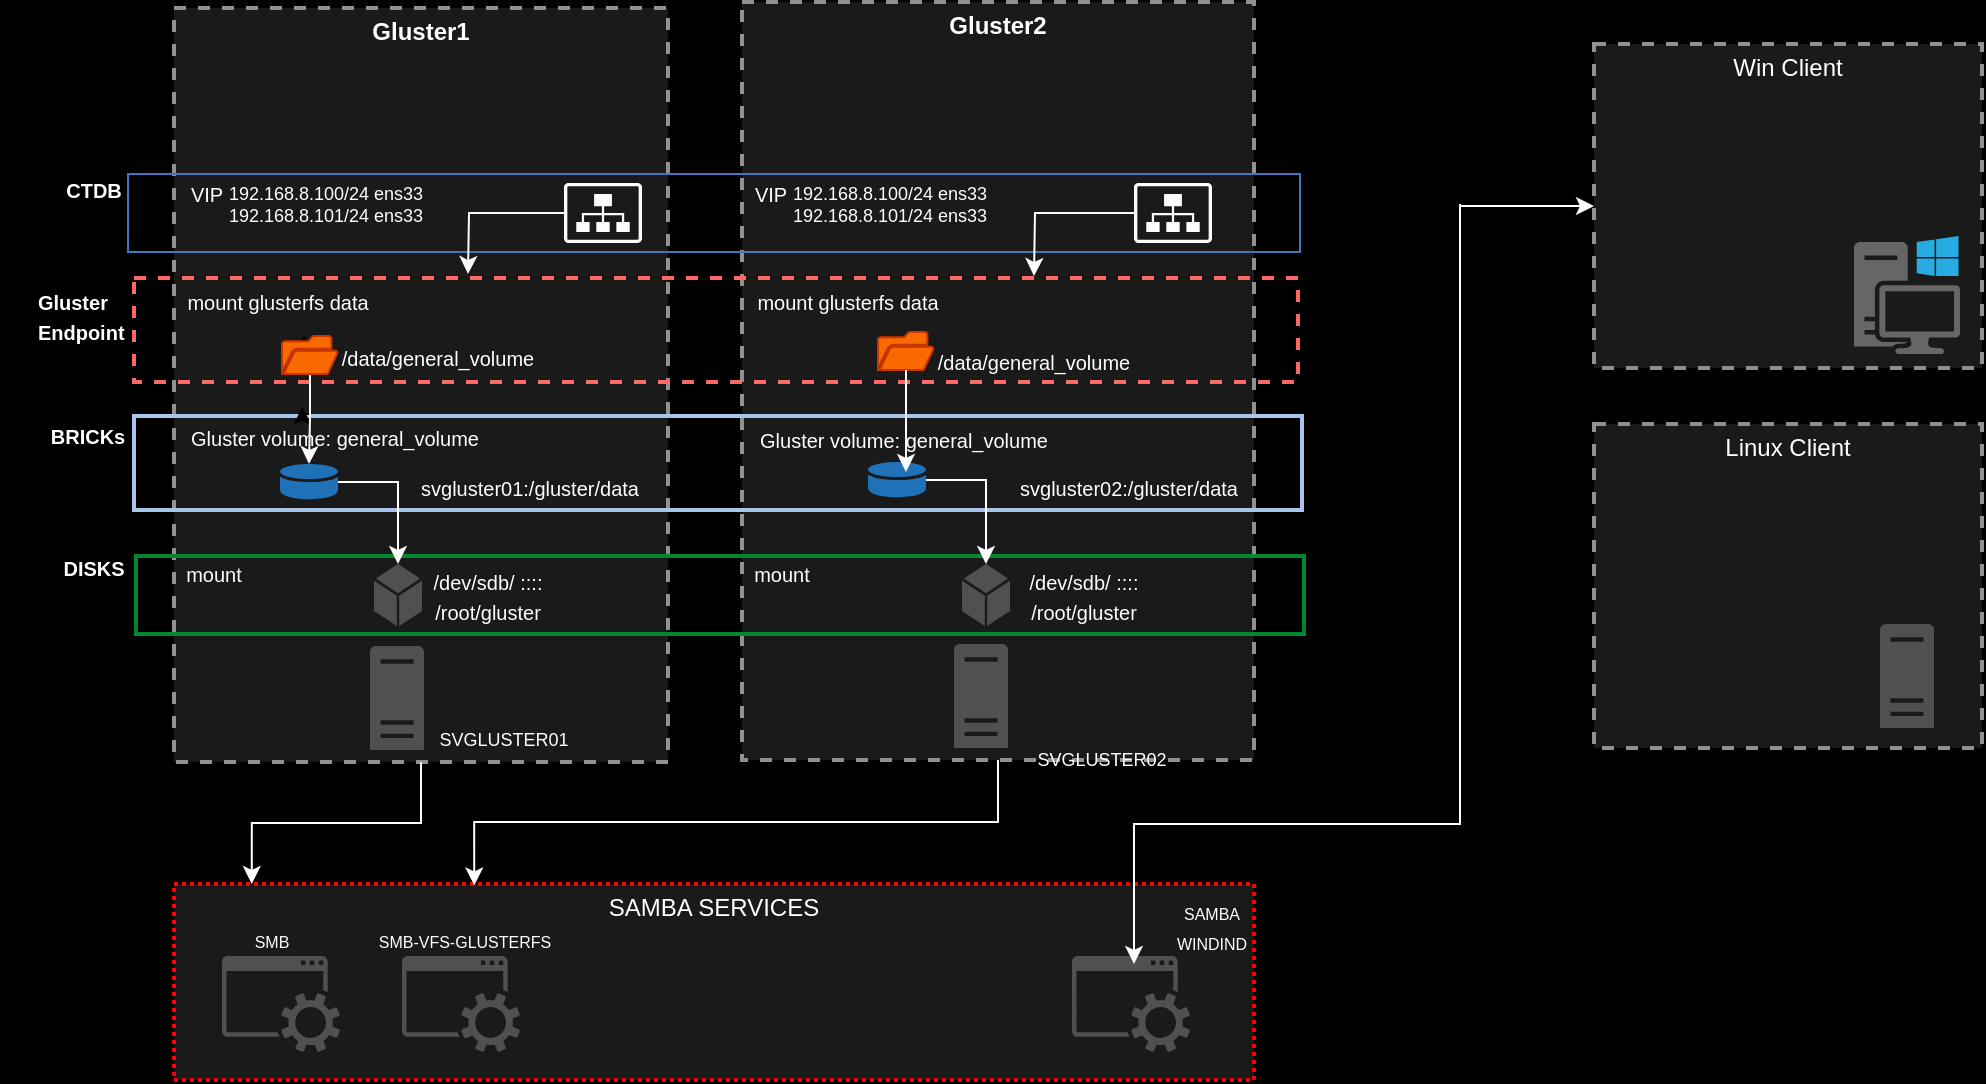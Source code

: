 <mxfile version="21.7.4" type="github">
  <diagram name="Page-1" id="EErB0_9Ms5p8q_dwDp6E">
    <mxGraphModel dx="699" dy="538" grid="0" gridSize="10" guides="1" tooltips="1" connect="1" arrows="1" fold="1" page="1" pageScale="1" pageWidth="1100" pageHeight="850" background="#000000" math="0" shadow="0">
      <root>
        <mxCell id="0" />
        <mxCell id="1" parent="0" />
        <mxCell id="-cRmm2bhOpHY67rZ3RoN-23" value="&lt;font color=&quot;#ffffff&quot;&gt;SAMBA SERVICES&lt;/font&gt;" style="fontStyle=0;verticalAlign=top;align=center;spacingTop=-2;fillColor=#1A1A1A;rounded=0;whiteSpace=wrap;html=1;strokeColor=#FF0000;strokeWidth=2;dashed=1;container=1;collapsible=0;expand=0;recursiveResize=0;dashPattern=1 1;" vertex="1" parent="1">
          <mxGeometry x="109" y="483" width="540" height="98" as="geometry" />
        </mxCell>
        <mxCell id="-cRmm2bhOpHY67rZ3RoN-22" value="" style="sketch=0;pointerEvents=1;shadow=0;dashed=0;html=1;strokeColor=none;fillColor=#505050;labelPosition=center;verticalLabelPosition=bottom;verticalAlign=top;outlineConnect=0;align=center;shape=mxgraph.office.concepts.service_application;" vertex="1" parent="-cRmm2bhOpHY67rZ3RoN-23">
          <mxGeometry x="24" y="36" width="59" height="48" as="geometry" />
        </mxCell>
        <mxCell id="-cRmm2bhOpHY67rZ3RoN-21" value="" style="sketch=0;pointerEvents=1;shadow=0;dashed=0;html=1;strokeColor=none;fillColor=#505050;labelPosition=center;verticalLabelPosition=bottom;verticalAlign=top;outlineConnect=0;align=center;shape=mxgraph.office.concepts.service_application;" vertex="1" parent="-cRmm2bhOpHY67rZ3RoN-23">
          <mxGeometry x="449" y="36" width="59" height="48" as="geometry" />
        </mxCell>
        <mxCell id="7mGdTCOJ7hVLghNPMvug-6" value="&lt;font color=&quot;#ffffff&quot;&gt;&lt;font style=&quot;font-size: 8px;&quot;&gt;SMB&lt;/font&gt;&lt;br&gt;&lt;/font&gt;" style="text;html=1;strokeColor=none;fillColor=none;align=center;verticalAlign=middle;whiteSpace=wrap;rounded=0;" parent="-cRmm2bhOpHY67rZ3RoN-23" vertex="1">
          <mxGeometry x="19" y="13" width="60" height="30" as="geometry" />
        </mxCell>
        <mxCell id="-cRmm2bhOpHY67rZ3RoN-30" value="&lt;font color=&quot;#ffffff&quot;&gt;&lt;font style=&quot;font-size: 8px;&quot;&gt;SAMBA WINDIND&lt;/font&gt;&lt;br&gt;&lt;/font&gt;" style="text;html=1;strokeColor=none;fillColor=none;align=center;verticalAlign=middle;whiteSpace=wrap;rounded=0;" vertex="1" parent="-cRmm2bhOpHY67rZ3RoN-23">
          <mxGeometry x="489" y="6" width="60" height="30" as="geometry" />
        </mxCell>
        <mxCell id="-cRmm2bhOpHY67rZ3RoN-31" value="" style="sketch=0;pointerEvents=1;shadow=0;dashed=0;html=1;strokeColor=none;fillColor=#505050;labelPosition=center;verticalLabelPosition=bottom;verticalAlign=top;outlineConnect=0;align=center;shape=mxgraph.office.concepts.service_application;" vertex="1" parent="-cRmm2bhOpHY67rZ3RoN-23">
          <mxGeometry x="114" y="36" width="59" height="48" as="geometry" />
        </mxCell>
        <mxCell id="-cRmm2bhOpHY67rZ3RoN-32" value="&lt;font color=&quot;#ffffff&quot;&gt;&lt;font style=&quot;font-size: 8px;&quot;&gt;SMB-VFS-GLUSTERFS&lt;/font&gt;&lt;br&gt;&lt;/font&gt;" style="text;html=1;strokeColor=none;fillColor=none;align=center;verticalAlign=middle;whiteSpace=wrap;rounded=0;" vertex="1" parent="-cRmm2bhOpHY67rZ3RoN-23">
          <mxGeometry x="95" y="13" width="101" height="30" as="geometry" />
        </mxCell>
        <mxCell id="-cRmm2bhOpHY67rZ3RoN-15" value="&lt;font color=&quot;#ffffff&quot;&gt;Win Client&lt;/font&gt;" style="fontStyle=0;verticalAlign=top;align=center;spacingTop=-2;fillColor=#1A1A1A;rounded=0;whiteSpace=wrap;html=1;strokeColor=#919191;strokeWidth=2;dashed=1;container=1;collapsible=0;expand=0;recursiveResize=0;" vertex="1" parent="1">
          <mxGeometry x="819" y="63" width="194" height="162" as="geometry" />
        </mxCell>
        <mxCell id="-cRmm2bhOpHY67rZ3RoN-14" value="" style="sketch=0;pointerEvents=1;shadow=0;dashed=0;html=1;strokeColor=none;fillColor=#666666;labelPosition=center;verticalLabelPosition=bottom;verticalAlign=top;outlineConnect=0;align=center;shape=mxgraph.office.devices.workstation_pc;" vertex="1" parent="-cRmm2bhOpHY67rZ3RoN-15">
          <mxGeometry x="130" y="96" width="53" height="59" as="geometry" />
        </mxCell>
        <mxCell id="7mGdTCOJ7hVLghNPMvug-1" value="&lt;font color=&quot;#ffffff&quot;&gt;&lt;b&gt;Gluster1&lt;/b&gt;&lt;/font&gt;" style="fontStyle=0;verticalAlign=top;align=center;spacingTop=-2;fillColor=#1A1A1A;rounded=0;whiteSpace=wrap;html=1;strokeColor=#919191;strokeWidth=2;dashed=1;container=1;collapsible=0;expand=0;recursiveResize=0;" parent="1" vertex="1">
          <mxGeometry x="109" y="45" width="247" height="377" as="geometry" />
        </mxCell>
        <mxCell id="7mGdTCOJ7hVLghNPMvug-10" value="&lt;font color=&quot;#ffffff&quot;&gt;&lt;font style=&quot;font-size: 9px;&quot;&gt;SVGLUSTER01&lt;/font&gt;&lt;br&gt;&lt;/font&gt;" style="text;html=1;strokeColor=none;fillColor=none;align=center;verticalAlign=middle;whiteSpace=wrap;rounded=0;" parent="7mGdTCOJ7hVLghNPMvug-1" vertex="1">
          <mxGeometry x="135" y="350" width="60" height="30" as="geometry" />
        </mxCell>
        <mxCell id="7mGdTCOJ7hVLghNPMvug-3" value="" style="sketch=0;pointerEvents=1;shadow=0;dashed=0;html=1;strokeColor=none;fillColor=#505050;labelPosition=center;verticalLabelPosition=bottom;verticalAlign=top;outlineConnect=0;align=center;shape=mxgraph.office.servers.server_generic;" parent="7mGdTCOJ7hVLghNPMvug-1" vertex="1">
          <mxGeometry x="98" y="319" width="27" height="52" as="geometry" />
        </mxCell>
        <mxCell id="7mGdTCOJ7hVLghNPMvug-36" value="&lt;font color=&quot;#ffffff&quot;&gt;&lt;font size=&quot;1&quot;&gt;Gluster volume: general_volume&lt;/font&gt;&lt;br&gt;&lt;/font&gt;" style="text;html=1;strokeColor=none;fillColor=none;align=center;verticalAlign=middle;whiteSpace=wrap;rounded=0;" parent="7mGdTCOJ7hVLghNPMvug-1" vertex="1">
          <mxGeometry y="200" width="161" height="30" as="geometry" />
        </mxCell>
        <mxCell id="7mGdTCOJ7hVLghNPMvug-40" value="&lt;font color=&quot;#ffffff&quot;&gt;&lt;font size=&quot;1&quot;&gt;svgluster01:/gluster/data&lt;/font&gt;&lt;br&gt;&lt;/font&gt;" style="text;html=1;strokeColor=none;fillColor=none;align=center;verticalAlign=middle;whiteSpace=wrap;rounded=0;" parent="7mGdTCOJ7hVLghNPMvug-1" vertex="1">
          <mxGeometry x="106" y="225" width="144" height="30" as="geometry" />
        </mxCell>
        <mxCell id="7mGdTCOJ7hVLghNPMvug-47" value="" style="sketch=0;shadow=0;dashed=0;html=1;strokeColor=none;labelPosition=center;verticalLabelPosition=bottom;verticalAlign=top;outlineConnect=0;align=center;shape=mxgraph.office.databases.database_mini_1;fillColor=#2072B8;" parent="7mGdTCOJ7hVLghNPMvug-1" vertex="1">
          <mxGeometry x="53" y="228" width="29" height="18" as="geometry" />
        </mxCell>
        <mxCell id="-cRmm2bhOpHY67rZ3RoN-25" value="" style="edgeStyle=orthogonalEdgeStyle;rounded=0;orthogonalLoop=1;jettySize=auto;html=1;strokeColor=#FFFFFF;entryX=0.278;entryY=0.007;entryDx=0;entryDy=0;entryPerimeter=0;" edge="1" parent="1" source="7mGdTCOJ7hVLghNPMvug-2" target="-cRmm2bhOpHY67rZ3RoN-23">
          <mxGeometry relative="1" as="geometry" />
        </mxCell>
        <mxCell id="7mGdTCOJ7hVLghNPMvug-2" value="&lt;font color=&quot;#ffffff&quot;&gt;&lt;b&gt;Gluster2&lt;/b&gt;&lt;/font&gt;" style="fontStyle=0;verticalAlign=top;align=center;spacingTop=-2;fillColor=#1A1A1A;rounded=0;whiteSpace=wrap;html=1;strokeColor=#919191;strokeWidth=2;dashed=1;container=1;collapsible=0;expand=0;recursiveResize=0;" parent="1" vertex="1">
          <mxGeometry x="393" y="42" width="256" height="379" as="geometry" />
        </mxCell>
        <mxCell id="7mGdTCOJ7hVLghNPMvug-4" value="" style="sketch=0;pointerEvents=1;shadow=0;dashed=0;html=1;strokeColor=none;fillColor=#505050;labelPosition=center;verticalLabelPosition=bottom;verticalAlign=top;outlineConnect=0;align=center;shape=mxgraph.office.servers.server_generic;" parent="7mGdTCOJ7hVLghNPMvug-2" vertex="1">
          <mxGeometry x="106" y="321" width="27" height="52" as="geometry" />
        </mxCell>
        <mxCell id="7mGdTCOJ7hVLghNPMvug-35" value="" style="fontStyle=0;verticalAlign=top;align=center;spacingTop=-2;fillColor=none;rounded=0;whiteSpace=wrap;html=1;strokeColor=#A9C4EB;strokeWidth=2;container=1;collapsible=0;expand=0;recursiveResize=0;" parent="7mGdTCOJ7hVLghNPMvug-2" vertex="1">
          <mxGeometry x="-304" y="207" width="584" height="47" as="geometry" />
        </mxCell>
        <mxCell id="7mGdTCOJ7hVLghNPMvug-38" value="&lt;font color=&quot;#ffffff&quot;&gt;&lt;font size=&quot;1&quot;&gt;Gluster volume: general_volume&lt;/font&gt;&lt;br&gt;&lt;/font&gt;" style="text;html=1;strokeColor=none;fillColor=none;align=center;verticalAlign=middle;whiteSpace=wrap;rounded=0;" parent="7mGdTCOJ7hVLghNPMvug-35" vertex="1">
          <mxGeometry x="305" y="-3" width="160" height="30" as="geometry" />
        </mxCell>
        <mxCell id="7mGdTCOJ7hVLghNPMvug-46" value="&lt;font color=&quot;#ffffff&quot;&gt;&lt;font size=&quot;1&quot;&gt;svgluster02:/gluster/data&lt;/font&gt;&lt;br&gt;&lt;/font&gt;" style="text;html=1;strokeColor=none;fillColor=none;align=center;verticalAlign=middle;whiteSpace=wrap;rounded=0;" parent="7mGdTCOJ7hVLghNPMvug-35" vertex="1">
          <mxGeometry x="421" y="21" width="153" height="30" as="geometry" />
        </mxCell>
        <mxCell id="7mGdTCOJ7hVLghNPMvug-49" value="" style="sketch=0;shadow=0;dashed=0;html=1;strokeColor=none;labelPosition=center;verticalLabelPosition=bottom;verticalAlign=top;outlineConnect=0;align=center;shape=mxgraph.office.databases.database_mini_1;fillColor=#2072B8;" parent="7mGdTCOJ7hVLghNPMvug-35" vertex="1">
          <mxGeometry x="367" y="23" width="29" height="18" as="geometry" />
        </mxCell>
        <mxCell id="7mGdTCOJ7hVLghNPMvug-28" value="" style="fontStyle=0;verticalAlign=top;align=center;spacingTop=-2;fillColor=none;rounded=0;whiteSpace=wrap;html=1;strokeColor=#00882B;strokeWidth=2;container=1;collapsible=0;expand=0;recursiveResize=0;" parent="1" vertex="1">
          <mxGeometry x="90" y="319" width="584" height="39" as="geometry" />
        </mxCell>
        <mxCell id="7mGdTCOJ7hVLghNPMvug-29" value="" style="sketch=0;pointerEvents=1;shadow=0;dashed=0;html=1;strokeColor=none;fillColor=#505050;labelPosition=center;verticalLabelPosition=bottom;verticalAlign=top;outlineConnect=0;align=center;shape=mxgraph.office.concepts.node_generic;" parent="7mGdTCOJ7hVLghNPMvug-28" vertex="1">
          <mxGeometry x="119" y="4" width="24" height="31" as="geometry" />
        </mxCell>
        <mxCell id="7mGdTCOJ7hVLghNPMvug-30" value="" style="sketch=0;pointerEvents=1;shadow=0;dashed=0;html=1;strokeColor=none;fillColor=#505050;labelPosition=center;verticalLabelPosition=bottom;verticalAlign=top;outlineConnect=0;align=center;shape=mxgraph.office.concepts.node_generic;" parent="7mGdTCOJ7hVLghNPMvug-28" vertex="1">
          <mxGeometry x="413" y="4" width="24" height="31" as="geometry" />
        </mxCell>
        <mxCell id="7mGdTCOJ7hVLghNPMvug-31" value="&lt;font color=&quot;#ffffff&quot;&gt;&lt;font size=&quot;1&quot;&gt;mount&lt;/font&gt;&lt;br&gt;&lt;/font&gt;" style="text;html=1;strokeColor=none;fillColor=none;align=center;verticalAlign=middle;whiteSpace=wrap;rounded=0;" parent="7mGdTCOJ7hVLghNPMvug-28" vertex="1">
          <mxGeometry x="293" y="-6" width="60" height="30" as="geometry" />
        </mxCell>
        <mxCell id="7mGdTCOJ7hVLghNPMvug-32" value="&lt;font color=&quot;#ffffff&quot;&gt;&lt;font size=&quot;1&quot;&gt;mount&lt;/font&gt;&lt;br&gt;&lt;/font&gt;" style="text;html=1;strokeColor=none;fillColor=none;align=center;verticalAlign=middle;whiteSpace=wrap;rounded=0;" parent="7mGdTCOJ7hVLghNPMvug-28" vertex="1">
          <mxGeometry x="9" y="-6" width="60" height="30" as="geometry" />
        </mxCell>
        <mxCell id="7mGdTCOJ7hVLghNPMvug-33" value="&lt;font color=&quot;#ffffff&quot;&gt;&lt;font size=&quot;1&quot;&gt;/dev/sdb/ :::: /root/gluster&lt;/font&gt;&lt;br&gt;&lt;/font&gt;" style="text;html=1;strokeColor=none;fillColor=none;align=center;verticalAlign=middle;whiteSpace=wrap;rounded=0;" parent="7mGdTCOJ7hVLghNPMvug-28" vertex="1">
          <mxGeometry x="146" y="5" width="60" height="30" as="geometry" />
        </mxCell>
        <mxCell id="7mGdTCOJ7hVLghNPMvug-34" value="&lt;font color=&quot;#ffffff&quot;&gt;&lt;font size=&quot;1&quot;&gt;/dev/sdb/ :::: /root/gluster&lt;/font&gt;&lt;br&gt;&lt;/font&gt;" style="text;html=1;strokeColor=none;fillColor=none;align=center;verticalAlign=middle;whiteSpace=wrap;rounded=0;" parent="7mGdTCOJ7hVLghNPMvug-28" vertex="1">
          <mxGeometry x="444" y="4.5" width="60" height="30" as="geometry" />
        </mxCell>
        <mxCell id="7mGdTCOJ7hVLghNPMvug-39" value="&lt;font color=&quot;#ffffff&quot;&gt;&lt;font size=&quot;1&quot;&gt;&lt;b&gt;CTDB&lt;/b&gt;&lt;/font&gt;&lt;br&gt;&lt;/font&gt;" style="text;html=1;strokeColor=none;fillColor=none;align=center;verticalAlign=middle;whiteSpace=wrap;rounded=0;" parent="1" vertex="1">
          <mxGeometry x="22" y="121" width="94" height="30" as="geometry" />
        </mxCell>
        <mxCell id="7mGdTCOJ7hVLghNPMvug-51" value="" style="edgeStyle=orthogonalEdgeStyle;rounded=0;orthogonalLoop=1;jettySize=auto;html=1;strokeColor=#FFFFFF;" parent="1" source="7mGdTCOJ7hVLghNPMvug-47" target="7mGdTCOJ7hVLghNPMvug-29" edge="1">
          <mxGeometry relative="1" as="geometry" />
        </mxCell>
        <mxCell id="7mGdTCOJ7hVLghNPMvug-52" value="" style="edgeStyle=orthogonalEdgeStyle;rounded=0;orthogonalLoop=1;jettySize=auto;html=1;strokeColor=#FFFFFF;" parent="1" source="7mGdTCOJ7hVLghNPMvug-49" target="7mGdTCOJ7hVLghNPMvug-30" edge="1">
          <mxGeometry relative="1" as="geometry" />
        </mxCell>
        <mxCell id="7mGdTCOJ7hVLghNPMvug-53" value="" style="fontStyle=0;verticalAlign=top;align=center;spacingTop=-2;fillColor=none;rounded=0;whiteSpace=wrap;html=1;strokeColor=#FF6666;strokeWidth=2;dashed=1;container=1;collapsible=0;expand=0;recursiveResize=0;" parent="1" vertex="1">
          <mxGeometry x="89" y="180" width="582" height="52" as="geometry" />
        </mxCell>
        <mxCell id="7mGdTCOJ7hVLghNPMvug-54" value="&lt;font color=&quot;#ffffff&quot;&gt;&lt;font size=&quot;1&quot;&gt;mount glusterfs data&lt;/font&gt;&lt;br&gt;&lt;/font&gt;" style="text;html=1;strokeColor=none;fillColor=none;align=center;verticalAlign=middle;whiteSpace=wrap;rounded=0;" parent="7mGdTCOJ7hVLghNPMvug-53" vertex="1">
          <mxGeometry x="11" y="-3" width="122" height="30" as="geometry" />
        </mxCell>
        <mxCell id="7mGdTCOJ7hVLghNPMvug-55" value="&lt;font color=&quot;#ffffff&quot;&gt;&lt;font size=&quot;1&quot;&gt;mount glusterfs data&lt;/font&gt;&lt;br&gt;&lt;/font&gt;" style="text;html=1;strokeColor=none;fillColor=none;align=center;verticalAlign=middle;whiteSpace=wrap;rounded=0;" parent="7mGdTCOJ7hVLghNPMvug-53" vertex="1">
          <mxGeometry x="296" y="-3" width="122" height="30" as="geometry" />
        </mxCell>
        <mxCell id="7mGdTCOJ7hVLghNPMvug-62" value="&lt;font color=&quot;#ffffff&quot;&gt;&lt;font size=&quot;1&quot;&gt;/data/general_volume&lt;/font&gt;&lt;br&gt;&lt;/font&gt;" style="text;html=1;strokeColor=none;fillColor=none;align=center;verticalAlign=middle;whiteSpace=wrap;rounded=0;" parent="7mGdTCOJ7hVLghNPMvug-53" vertex="1">
          <mxGeometry x="91" y="25" width="122" height="30" as="geometry" />
        </mxCell>
        <mxCell id="7mGdTCOJ7hVLghNPMvug-66" value="&lt;font color=&quot;#ffffff&quot;&gt;&lt;font size=&quot;1&quot;&gt;/data/general_volume&lt;/font&gt;&lt;br&gt;&lt;/font&gt;" style="text;html=1;strokeColor=none;fillColor=none;align=center;verticalAlign=middle;whiteSpace=wrap;rounded=0;" parent="7mGdTCOJ7hVLghNPMvug-53" vertex="1">
          <mxGeometry x="389" y="27" width="122" height="30" as="geometry" />
        </mxCell>
        <mxCell id="7mGdTCOJ7hVLghNPMvug-67" value="" style="sketch=0;pointerEvents=1;shadow=0;dashed=0;html=1;strokeColor=#C73500;fillColor=#fa6800;labelPosition=center;verticalLabelPosition=bottom;verticalAlign=top;outlineConnect=0;align=center;shape=mxgraph.office.concepts.folder_open;fontColor=#000000;" parent="7mGdTCOJ7hVLghNPMvug-53" vertex="1">
          <mxGeometry x="372" y="27" width="28" height="19" as="geometry" />
        </mxCell>
        <mxCell id="7mGdTCOJ7hVLghNPMvug-56" value="&lt;font color=&quot;#ffffff&quot;&gt;&lt;font size=&quot;1&quot;&gt;&lt;b&gt;BRICKs&lt;/b&gt;&lt;/font&gt;&lt;br&gt;&lt;/font&gt;" style="text;html=1;strokeColor=none;fillColor=none;align=center;verticalAlign=middle;whiteSpace=wrap;rounded=0;" parent="1" vertex="1">
          <mxGeometry x="41" y="248" width="50" height="22" as="geometry" />
        </mxCell>
        <mxCell id="7mGdTCOJ7hVLghNPMvug-58" value="" style="edgeStyle=orthogonalEdgeStyle;rounded=0;orthogonalLoop=1;jettySize=auto;html=1;entryX=0.399;entryY=-0.02;entryDx=0;entryDy=0;entryPerimeter=0;" parent="1" source="7mGdTCOJ7hVLghNPMvug-60" target="7mGdTCOJ7hVLghNPMvug-36" edge="1">
          <mxGeometry relative="1" as="geometry">
            <mxPoint x="176.5" y="224" as="sourcePoint" />
          </mxGeometry>
        </mxCell>
        <mxCell id="7mGdTCOJ7hVLghNPMvug-61" value="" style="edgeStyle=orthogonalEdgeStyle;rounded=0;orthogonalLoop=1;jettySize=auto;html=1;entryX=0.399;entryY=-0.02;entryDx=0;entryDy=0;entryPerimeter=0;" parent="1" target="7mGdTCOJ7hVLghNPMvug-60" edge="1">
          <mxGeometry relative="1" as="geometry">
            <mxPoint x="176.5" y="224" as="sourcePoint" />
            <mxPoint x="177" y="245" as="targetPoint" />
          </mxGeometry>
        </mxCell>
        <mxCell id="7mGdTCOJ7hVLghNPMvug-63" value="" style="edgeStyle=orthogonalEdgeStyle;rounded=0;orthogonalLoop=1;jettySize=auto;html=1;strokeColor=#FAFAFA;" parent="1" source="7mGdTCOJ7hVLghNPMvug-60" target="7mGdTCOJ7hVLghNPMvug-47" edge="1">
          <mxGeometry relative="1" as="geometry" />
        </mxCell>
        <mxCell id="7mGdTCOJ7hVLghNPMvug-60" value="" style="sketch=0;pointerEvents=1;shadow=0;dashed=0;html=1;strokeColor=#C73500;fillColor=#fa6800;labelPosition=center;verticalLabelPosition=bottom;verticalAlign=top;outlineConnect=0;align=center;shape=mxgraph.office.concepts.folder_open;fontColor=#000000;" parent="1" vertex="1">
          <mxGeometry x="163" y="209" width="28" height="19" as="geometry" />
        </mxCell>
        <mxCell id="7mGdTCOJ7hVLghNPMvug-68" value="" style="edgeStyle=orthogonalEdgeStyle;rounded=0;orthogonalLoop=1;jettySize=auto;html=1;strokeColor=#FCFCFC;" parent="1" source="7mGdTCOJ7hVLghNPMvug-67" edge="1">
          <mxGeometry relative="1" as="geometry">
            <mxPoint x="475" y="277" as="targetPoint" />
          </mxGeometry>
        </mxCell>
        <mxCell id="7mGdTCOJ7hVLghNPMvug-70" value="" style="fontStyle=0;verticalAlign=top;align=center;spacingTop=-2;fillColor=none;rounded=0;whiteSpace=wrap;html=1;strokeColor=#4376BB;strokeWidth=1;dashed=0;container=1;collapsible=0;expand=0;recursiveResize=0;" parent="1" vertex="1">
          <mxGeometry x="86" y="128" width="586" height="39" as="geometry" />
        </mxCell>
        <mxCell id="-cRmm2bhOpHY67rZ3RoN-1" value="&lt;font color=&quot;#ffffff&quot;&gt;&lt;font size=&quot;1&quot;&gt;VIP&lt;/font&gt;&lt;br&gt;&lt;/font&gt;" style="text;html=1;strokeColor=none;fillColor=none;align=center;verticalAlign=middle;whiteSpace=wrap;rounded=0;" vertex="1" parent="7mGdTCOJ7hVLghNPMvug-70">
          <mxGeometry x="23" width="33" height="19" as="geometry" />
        </mxCell>
        <mxCell id="-cRmm2bhOpHY67rZ3RoN-2" value="&lt;font color=&quot;#ffffff&quot;&gt;&lt;font size=&quot;1&quot;&gt;VIP&lt;/font&gt;&lt;br&gt;&lt;/font&gt;" style="text;html=1;strokeColor=none;fillColor=none;align=center;verticalAlign=middle;whiteSpace=wrap;rounded=0;" vertex="1" parent="7mGdTCOJ7hVLghNPMvug-70">
          <mxGeometry x="305" width="33" height="19" as="geometry" />
        </mxCell>
        <mxCell id="-cRmm2bhOpHY67rZ3RoN-5" value="&lt;font style=&quot;font-size: 9px;&quot; color=&quot;#ffffff&quot;&gt;&lt;div&gt;192.168.8.100/24 ens33&lt;/div&gt;&lt;div&gt;192.168.8.101/24 ens33&lt;/div&gt;&lt;/font&gt;" style="text;html=1;strokeColor=none;fillColor=none;align=center;verticalAlign=middle;whiteSpace=wrap;rounded=0;" vertex="1" parent="7mGdTCOJ7hVLghNPMvug-70">
          <mxGeometry x="38" width="122" height="30" as="geometry" />
        </mxCell>
        <mxCell id="-cRmm2bhOpHY67rZ3RoN-6" value="&lt;font style=&quot;font-size: 9px;&quot; color=&quot;#ffffff&quot;&gt;&lt;div&gt;192.168.8.100/24 ens33&lt;/div&gt;&lt;div&gt;192.168.8.101/24 ens33&lt;/div&gt;&lt;/font&gt;" style="text;html=1;strokeColor=none;fillColor=none;align=center;verticalAlign=middle;whiteSpace=wrap;rounded=0;" vertex="1" parent="7mGdTCOJ7hVLghNPMvug-70">
          <mxGeometry x="320" width="122" height="30" as="geometry" />
        </mxCell>
        <mxCell id="-cRmm2bhOpHY67rZ3RoN-10" value="" style="sketch=0;pointerEvents=1;shadow=0;dashed=0;html=1;strokeColor=none;fillColor=#FCFCFC;labelPosition=center;verticalLabelPosition=bottom;verticalAlign=top;outlineConnect=0;align=center;shape=mxgraph.office.sites.site_collection;" vertex="1" parent="7mGdTCOJ7hVLghNPMvug-70">
          <mxGeometry x="218" y="4.5" width="39" height="30" as="geometry" />
        </mxCell>
        <mxCell id="-cRmm2bhOpHY67rZ3RoN-11" value="" style="sketch=0;pointerEvents=1;shadow=0;dashed=0;html=1;strokeColor=none;fillColor=#FCFCFC;labelPosition=center;verticalLabelPosition=bottom;verticalAlign=top;outlineConnect=0;align=center;shape=mxgraph.office.sites.site_collection;" vertex="1" parent="7mGdTCOJ7hVLghNPMvug-70">
          <mxGeometry x="503" y="4.5" width="39" height="30" as="geometry" />
        </mxCell>
        <mxCell id="7mGdTCOJ7hVLghNPMvug-71" value="&lt;div style=&quot;text-align: left;&quot;&gt;&lt;span style=&quot;font-size: x-small; color: rgb(255, 255, 255); background-color: initial;&quot;&gt;&lt;b&gt;Gluster Endpoint&amp;nbsp;&lt;/b&gt;&lt;/span&gt;&lt;/div&gt;" style="text;html=1;strokeColor=none;fillColor=none;align=center;verticalAlign=middle;whiteSpace=wrap;rounded=0;" parent="1" vertex="1">
          <mxGeometry x="42" y="184" width="44" height="30" as="geometry" />
        </mxCell>
        <mxCell id="7mGdTCOJ7hVLghNPMvug-72" value="&lt;font color=&quot;#ffffff&quot;&gt;&lt;font size=&quot;1&quot;&gt;&lt;b&gt;DISKS&lt;/b&gt;&lt;/font&gt;&lt;br&gt;&lt;/font&gt;" style="text;html=1;strokeColor=none;fillColor=none;align=center;verticalAlign=middle;whiteSpace=wrap;rounded=0;" parent="1" vertex="1">
          <mxGeometry x="44" y="314" width="50" height="22" as="geometry" />
        </mxCell>
        <mxCell id="-cRmm2bhOpHY67rZ3RoN-12" value="" style="edgeStyle=orthogonalEdgeStyle;rounded=0;orthogonalLoop=1;jettySize=auto;html=1;strokeColor=#FAFAFA;" edge="1" parent="1" source="-cRmm2bhOpHY67rZ3RoN-10">
          <mxGeometry relative="1" as="geometry">
            <mxPoint x="256" y="178" as="targetPoint" />
          </mxGeometry>
        </mxCell>
        <mxCell id="-cRmm2bhOpHY67rZ3RoN-13" value="" style="edgeStyle=orthogonalEdgeStyle;rounded=0;orthogonalLoop=1;jettySize=auto;html=1;strokeColor=#FFFFFF;" edge="1" parent="1" source="-cRmm2bhOpHY67rZ3RoN-11">
          <mxGeometry relative="1" as="geometry">
            <mxPoint x="539" y="179" as="targetPoint" />
          </mxGeometry>
        </mxCell>
        <mxCell id="-cRmm2bhOpHY67rZ3RoN-16" value="&lt;font color=&quot;#ffffff&quot;&gt;Linux Client&lt;/font&gt;" style="fontStyle=0;verticalAlign=top;align=center;spacingTop=-2;fillColor=#1A1A1A;rounded=0;whiteSpace=wrap;html=1;strokeColor=#919191;strokeWidth=2;dashed=1;container=1;collapsible=0;expand=0;recursiveResize=0;" vertex="1" parent="1">
          <mxGeometry x="819" y="253" width="194" height="162" as="geometry" />
        </mxCell>
        <mxCell id="-cRmm2bhOpHY67rZ3RoN-19" value="" style="sketch=0;pointerEvents=1;shadow=0;dashed=0;html=1;strokeColor=none;fillColor=#505050;labelPosition=center;verticalLabelPosition=bottom;verticalAlign=top;outlineConnect=0;align=center;shape=mxgraph.office.servers.server_generic;" vertex="1" parent="-cRmm2bhOpHY67rZ3RoN-16">
          <mxGeometry x="143" y="100" width="27" height="52" as="geometry" />
        </mxCell>
        <mxCell id="-cRmm2bhOpHY67rZ3RoN-28" value="" style="edgeStyle=orthogonalEdgeStyle;rounded=0;orthogonalLoop=1;jettySize=auto;html=1;strokeColor=#FFFFFF;exitX=0.5;exitY=1;exitDx=0;exitDy=0;entryX=0.072;entryY=0;entryDx=0;entryDy=0;entryPerimeter=0;" edge="1" parent="1" source="7mGdTCOJ7hVLghNPMvug-1" target="-cRmm2bhOpHY67rZ3RoN-23">
          <mxGeometry relative="1" as="geometry">
            <mxPoint x="171" y="459" as="sourcePoint" />
            <mxPoint x="238" y="557" as="targetPoint" />
          </mxGeometry>
        </mxCell>
        <mxCell id="-cRmm2bhOpHY67rZ3RoN-29" value="&lt;font color=&quot;#ffffff&quot;&gt;&lt;font style=&quot;font-size: 9px;&quot;&gt;SVGLUSTER02&lt;/font&gt;&lt;br&gt;&lt;/font&gt;" style="text;html=1;strokeColor=none;fillColor=none;align=center;verticalAlign=middle;whiteSpace=wrap;rounded=0;" vertex="1" parent="1">
          <mxGeometry x="543" y="405" width="60" height="30" as="geometry" />
        </mxCell>
        <mxCell id="-cRmm2bhOpHY67rZ3RoN-34" value="" style="edgeStyle=elbowEdgeStyle;rounded=0;elbow=vertical;html=1;labelBackgroundColor=#ffffff;endArrow=classic;endFill=1;endSize=6;jettySize=auto;orthogonalLoop=1;strokeWidth=1;fontSize=14;strokeColor=#FFFFFF;" edge="1" parent="1">
          <mxGeometry width="60" height="60" relative="1" as="geometry">
            <mxPoint x="752" y="143" as="sourcePoint" />
            <mxPoint x="589" y="523" as="targetPoint" />
            <Array as="points">
              <mxPoint x="650" y="453" />
            </Array>
          </mxGeometry>
        </mxCell>
        <mxCell id="-cRmm2bhOpHY67rZ3RoN-36" value="" style="html=1;labelBackgroundColor=#ffffff;endArrow=classic;endFill=1;endSize=6;jettySize=auto;orthogonalLoop=1;strokeWidth=1;fontSize=14;rounded=0;entryX=0;entryY=0.5;entryDx=0;entryDy=0;strokeColor=#FFFFFF;" edge="1" parent="1" target="-cRmm2bhOpHY67rZ3RoN-15">
          <mxGeometry width="60" height="60" relative="1" as="geometry">
            <mxPoint x="752" y="144" as="sourcePoint" />
            <mxPoint x="782" y="166" as="targetPoint" />
          </mxGeometry>
        </mxCell>
      </root>
    </mxGraphModel>
  </diagram>
</mxfile>
